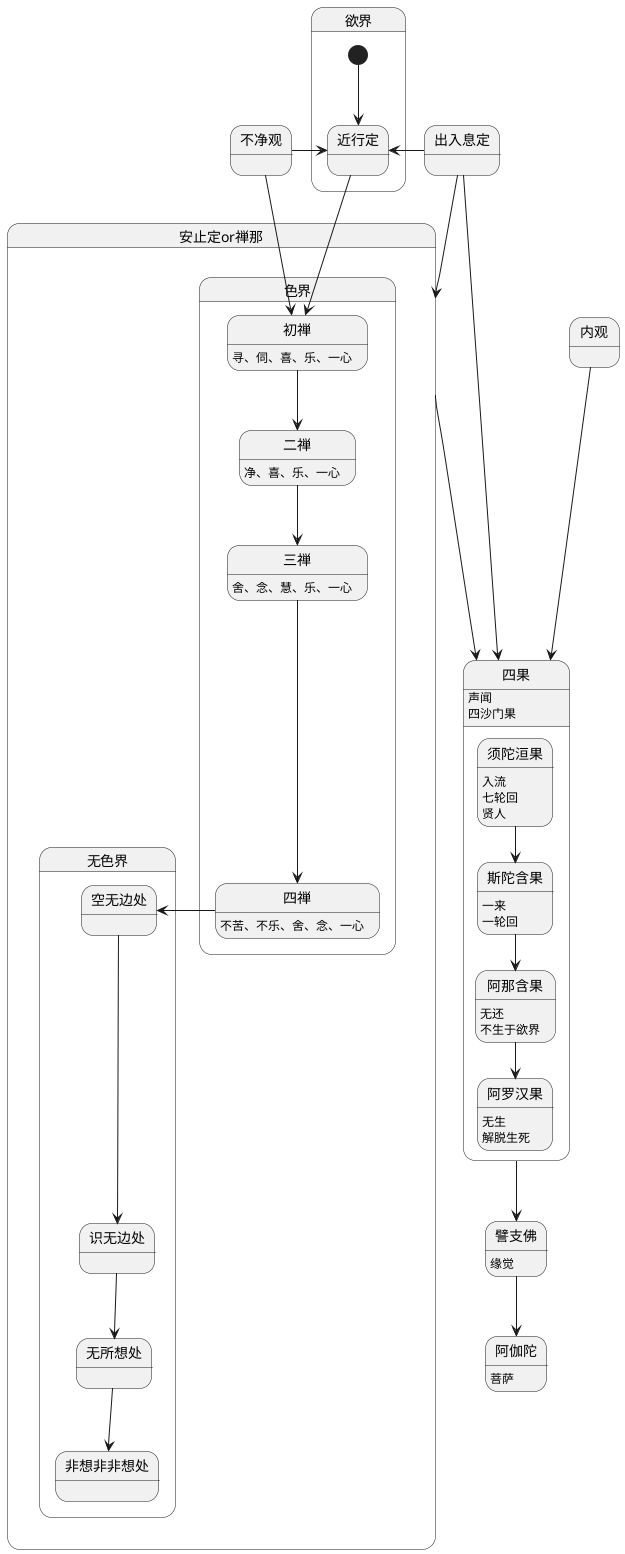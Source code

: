 @startuml

state 欲界 {
    [*] --> 近行定
}



state 安止定or禅那 {
    
    state 色界 {
        state 初禅 : 寻、伺、喜、乐、一心
        state 二禅 : 净、喜、乐、一心
        state 三禅 : 舍、念、慧、乐、一心
        state 四禅 : 不苦、不乐、舍、念、一心
        初禅 --> 二禅
        二禅 --> 三禅
        三禅 --> 四禅
    }



    state 无色界 {
        空无边处 --> 识无边处
        识无边处 --> 无所想处
        无所想处 --> 非想非非想处
    }
}

state 四果 : 声闻
state 四果 : 四沙门果

state 四果 {
    state 须陀洹果 : 入流
    state 须陀洹果 : 七轮回
    state 须陀洹果 : 贤人

    state 斯陀含果 : 一来
    state 斯陀含果 : 一轮回

    state 阿那含果 : 无还
    state 阿那含果 : 不生于欲界

    state 阿罗汉果 : 无生
    state 阿罗汉果 : 解脱生死

    须陀洹果 --> 斯陀含果
    斯陀含果 --> 阿那含果 
    阿那含果 --> 阿罗汉果
}

state 譬支佛 : 缘觉
state 阿伽陀 : 菩萨

四果 --> 譬支佛
譬支佛 --> 阿伽陀

近行定 --> 初禅
四禅 --left--> 空无边处

不净观 --right--> 初禅
不净观 --right--> 近行定

出入息定 --right--> 安止定or禅那
出入息定 --right--> 近行定

内观 ----> 四果
出入息定 ----> 四果
安止定or禅那 ----> 四果
@enduml